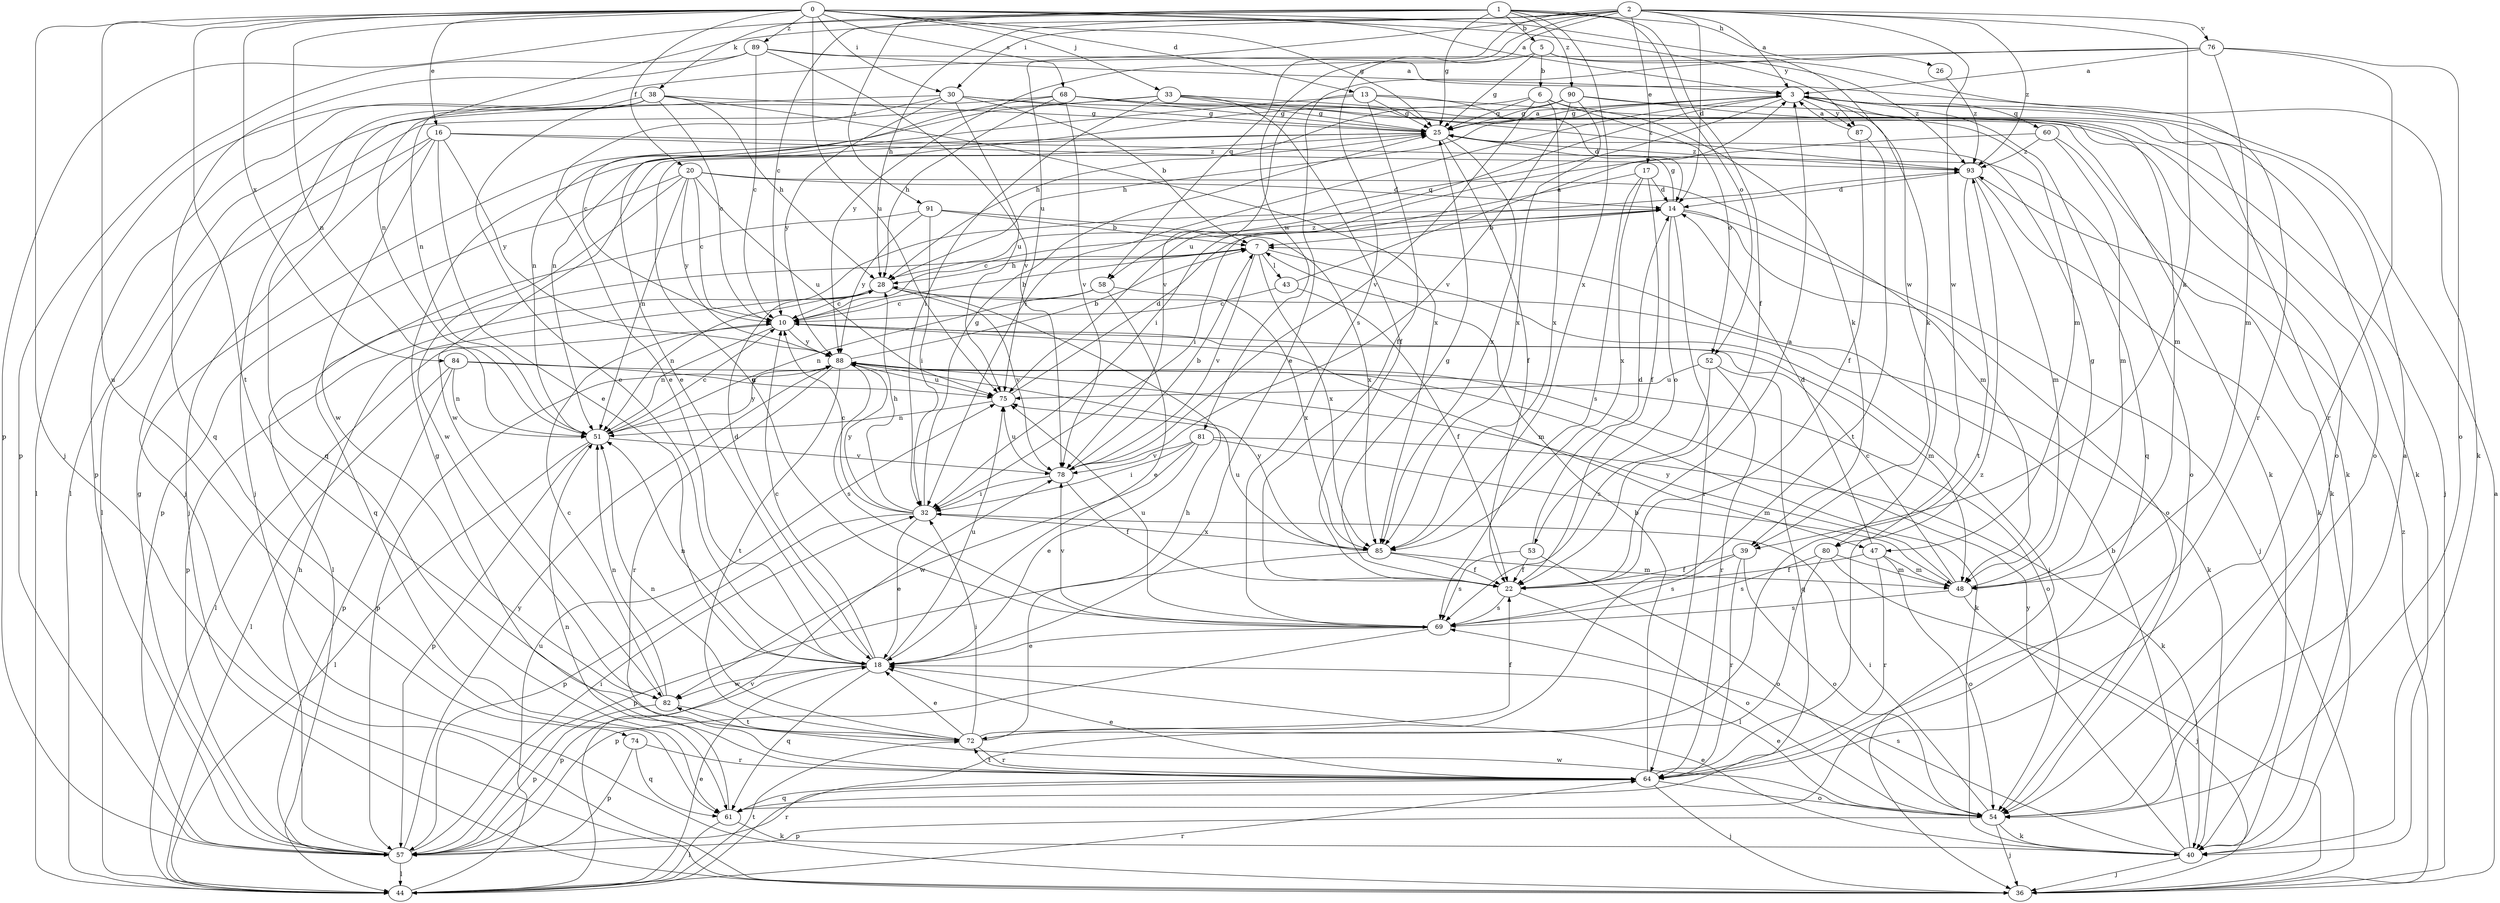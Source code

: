 strict digraph  {
0;
1;
2;
3;
5;
6;
7;
10;
13;
14;
16;
17;
18;
20;
22;
25;
26;
28;
30;
32;
33;
36;
38;
39;
40;
43;
44;
47;
48;
51;
52;
53;
54;
57;
58;
60;
61;
64;
68;
69;
72;
74;
75;
76;
78;
80;
81;
82;
84;
85;
87;
88;
89;
90;
91;
93;
0 -> 3  [label=a];
0 -> 13  [label=d];
0 -> 16  [label=e];
0 -> 20  [label=f];
0 -> 25  [label=g];
0 -> 30  [label=i];
0 -> 33  [label=j];
0 -> 36  [label=j];
0 -> 51  [label=n];
0 -> 68  [label=s];
0 -> 72  [label=t];
0 -> 74  [label=u];
0 -> 75  [label=u];
0 -> 80  [label=w];
0 -> 84  [label=x];
0 -> 87  [label=y];
0 -> 89  [label=z];
1 -> 5  [label=b];
1 -> 10  [label=c];
1 -> 22  [label=f];
1 -> 25  [label=g];
1 -> 26  [label=h];
1 -> 38  [label=k];
1 -> 52  [label=o];
1 -> 57  [label=p];
1 -> 85  [label=x];
1 -> 90  [label=z];
1 -> 91  [label=z];
2 -> 3  [label=a];
2 -> 14  [label=d];
2 -> 17  [label=e];
2 -> 28  [label=h];
2 -> 30  [label=i];
2 -> 39  [label=k];
2 -> 51  [label=n];
2 -> 58  [label=q];
2 -> 69  [label=s];
2 -> 75  [label=u];
2 -> 76  [label=v];
2 -> 80  [label=w];
2 -> 81  [label=w];
2 -> 93  [label=z];
3 -> 25  [label=g];
3 -> 28  [label=h];
3 -> 32  [label=i];
3 -> 39  [label=k];
3 -> 47  [label=m];
3 -> 58  [label=q];
3 -> 60  [label=q];
3 -> 61  [label=q];
3 -> 75  [label=u];
3 -> 87  [label=y];
5 -> 6  [label=b];
5 -> 25  [label=g];
5 -> 64  [label=r];
5 -> 88  [label=y];
5 -> 93  [label=z];
6 -> 25  [label=g];
6 -> 39  [label=k];
6 -> 51  [label=n];
6 -> 52  [label=o];
6 -> 78  [label=v];
6 -> 85  [label=x];
7 -> 28  [label=h];
7 -> 36  [label=j];
7 -> 43  [label=l];
7 -> 44  [label=l];
7 -> 78  [label=v];
7 -> 85  [label=x];
10 -> 7  [label=b];
10 -> 44  [label=l];
10 -> 47  [label=m];
10 -> 48  [label=m];
10 -> 51  [label=n];
10 -> 88  [label=y];
13 -> 14  [label=d];
13 -> 18  [label=e];
13 -> 22  [label=f];
13 -> 25  [label=g];
13 -> 40  [label=k];
13 -> 78  [label=v];
14 -> 7  [label=b];
14 -> 10  [label=c];
14 -> 25  [label=g];
14 -> 36  [label=j];
14 -> 53  [label=o];
14 -> 54  [label=o];
14 -> 64  [label=r];
16 -> 18  [label=e];
16 -> 36  [label=j];
16 -> 44  [label=l];
16 -> 54  [label=o];
16 -> 82  [label=w];
16 -> 88  [label=y];
16 -> 93  [label=z];
17 -> 14  [label=d];
17 -> 22  [label=f];
17 -> 32  [label=i];
17 -> 69  [label=s];
17 -> 85  [label=x];
18 -> 10  [label=c];
18 -> 14  [label=d];
18 -> 51  [label=n];
18 -> 57  [label=p];
18 -> 61  [label=q];
18 -> 75  [label=u];
18 -> 82  [label=w];
20 -> 10  [label=c];
20 -> 14  [label=d];
20 -> 48  [label=m];
20 -> 51  [label=n];
20 -> 57  [label=p];
20 -> 75  [label=u];
20 -> 82  [label=w];
20 -> 88  [label=y];
22 -> 3  [label=a];
22 -> 25  [label=g];
22 -> 54  [label=o];
22 -> 69  [label=s];
25 -> 3  [label=a];
25 -> 22  [label=f];
25 -> 82  [label=w];
25 -> 85  [label=x];
25 -> 93  [label=z];
26 -> 93  [label=z];
28 -> 10  [label=c];
28 -> 40  [label=k];
28 -> 51  [label=n];
28 -> 57  [label=p];
28 -> 78  [label=v];
28 -> 93  [label=z];
30 -> 7  [label=b];
30 -> 18  [label=e];
30 -> 25  [label=g];
30 -> 36  [label=j];
30 -> 61  [label=q];
30 -> 75  [label=u];
30 -> 88  [label=y];
32 -> 10  [label=c];
32 -> 18  [label=e];
32 -> 25  [label=g];
32 -> 28  [label=h];
32 -> 57  [label=p];
32 -> 85  [label=x];
32 -> 88  [label=y];
33 -> 22  [label=f];
33 -> 25  [label=g];
33 -> 32  [label=i];
33 -> 36  [label=j];
33 -> 51  [label=n];
33 -> 54  [label=o];
33 -> 93  [label=z];
36 -> 3  [label=a];
36 -> 93  [label=z];
38 -> 10  [label=c];
38 -> 18  [label=e];
38 -> 25  [label=g];
38 -> 28  [label=h];
38 -> 36  [label=j];
38 -> 44  [label=l];
38 -> 57  [label=p];
38 -> 85  [label=x];
39 -> 22  [label=f];
39 -> 54  [label=o];
39 -> 64  [label=r];
39 -> 69  [label=s];
40 -> 7  [label=b];
40 -> 18  [label=e];
40 -> 36  [label=j];
40 -> 69  [label=s];
40 -> 88  [label=y];
43 -> 3  [label=a];
43 -> 10  [label=c];
43 -> 22  [label=f];
44 -> 18  [label=e];
44 -> 64  [label=r];
44 -> 72  [label=t];
44 -> 75  [label=u];
44 -> 78  [label=v];
47 -> 14  [label=d];
47 -> 22  [label=f];
47 -> 48  [label=m];
47 -> 54  [label=o];
47 -> 64  [label=r];
48 -> 10  [label=c];
48 -> 25  [label=g];
48 -> 36  [label=j];
48 -> 69  [label=s];
48 -> 88  [label=y];
51 -> 10  [label=c];
51 -> 44  [label=l];
51 -> 57  [label=p];
51 -> 78  [label=v];
51 -> 88  [label=y];
52 -> 61  [label=q];
52 -> 64  [label=r];
52 -> 69  [label=s];
52 -> 75  [label=u];
53 -> 14  [label=d];
53 -> 22  [label=f];
53 -> 54  [label=o];
53 -> 69  [label=s];
54 -> 3  [label=a];
54 -> 18  [label=e];
54 -> 32  [label=i];
54 -> 36  [label=j];
54 -> 40  [label=k];
54 -> 57  [label=p];
54 -> 82  [label=w];
57 -> 25  [label=g];
57 -> 28  [label=h];
57 -> 32  [label=i];
57 -> 44  [label=l];
57 -> 64  [label=r];
57 -> 88  [label=y];
58 -> 10  [label=c];
58 -> 18  [label=e];
58 -> 51  [label=n];
58 -> 85  [label=x];
60 -> 32  [label=i];
60 -> 40  [label=k];
60 -> 48  [label=m];
60 -> 93  [label=z];
61 -> 40  [label=k];
61 -> 44  [label=l];
61 -> 51  [label=n];
64 -> 7  [label=b];
64 -> 18  [label=e];
64 -> 25  [label=g];
64 -> 36  [label=j];
64 -> 54  [label=o];
64 -> 61  [label=q];
64 -> 72  [label=t];
64 -> 93  [label=z];
68 -> 10  [label=c];
68 -> 25  [label=g];
68 -> 28  [label=h];
68 -> 40  [label=k];
68 -> 44  [label=l];
68 -> 54  [label=o];
68 -> 78  [label=v];
69 -> 18  [label=e];
69 -> 25  [label=g];
69 -> 57  [label=p];
69 -> 75  [label=u];
69 -> 78  [label=v];
72 -> 18  [label=e];
72 -> 22  [label=f];
72 -> 28  [label=h];
72 -> 32  [label=i];
72 -> 51  [label=n];
72 -> 64  [label=r];
74 -> 57  [label=p];
74 -> 61  [label=q];
74 -> 64  [label=r];
75 -> 14  [label=d];
75 -> 51  [label=n];
76 -> 3  [label=a];
76 -> 18  [label=e];
76 -> 48  [label=m];
76 -> 51  [label=n];
76 -> 54  [label=o];
76 -> 64  [label=r];
78 -> 7  [label=b];
78 -> 22  [label=f];
78 -> 32  [label=i];
78 -> 75  [label=u];
80 -> 36  [label=j];
80 -> 44  [label=l];
80 -> 48  [label=m];
80 -> 69  [label=s];
81 -> 18  [label=e];
81 -> 32  [label=i];
81 -> 40  [label=k];
81 -> 48  [label=m];
81 -> 78  [label=v];
81 -> 82  [label=w];
82 -> 10  [label=c];
82 -> 51  [label=n];
82 -> 57  [label=p];
82 -> 72  [label=t];
84 -> 44  [label=l];
84 -> 51  [label=n];
84 -> 54  [label=o];
84 -> 57  [label=p];
84 -> 75  [label=u];
85 -> 22  [label=f];
85 -> 48  [label=m];
85 -> 57  [label=p];
85 -> 75  [label=u];
85 -> 88  [label=y];
87 -> 3  [label=a];
87 -> 22  [label=f];
87 -> 72  [label=t];
88 -> 7  [label=b];
88 -> 40  [label=k];
88 -> 57  [label=p];
88 -> 64  [label=r];
88 -> 69  [label=s];
88 -> 72  [label=t];
88 -> 75  [label=u];
89 -> 3  [label=a];
89 -> 10  [label=c];
89 -> 40  [label=k];
89 -> 57  [label=p];
89 -> 61  [label=q];
89 -> 78  [label=v];
90 -> 25  [label=g];
90 -> 28  [label=h];
90 -> 40  [label=k];
90 -> 48  [label=m];
90 -> 78  [label=v];
90 -> 85  [label=x];
91 -> 7  [label=b];
91 -> 32  [label=i];
91 -> 61  [label=q];
91 -> 85  [label=x];
91 -> 88  [label=y];
93 -> 14  [label=d];
93 -> 40  [label=k];
93 -> 48  [label=m];
93 -> 72  [label=t];
}
